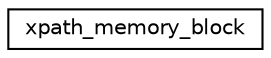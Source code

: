 digraph G
{
 // INTERACTIVE_SVG=YES
  edge [fontname="Helvetica",fontsize="10",labelfontname="Helvetica",labelfontsize="10"];
  node [fontname="Helvetica",fontsize="10",shape=record];
  rankdir="LR";
  Node1 [label="xpath_memory_block",height=0.2,width=0.4,color="black", fillcolor="white", style="filled",URL="$d0/d13/structxpath__memory__block.html"];
}
